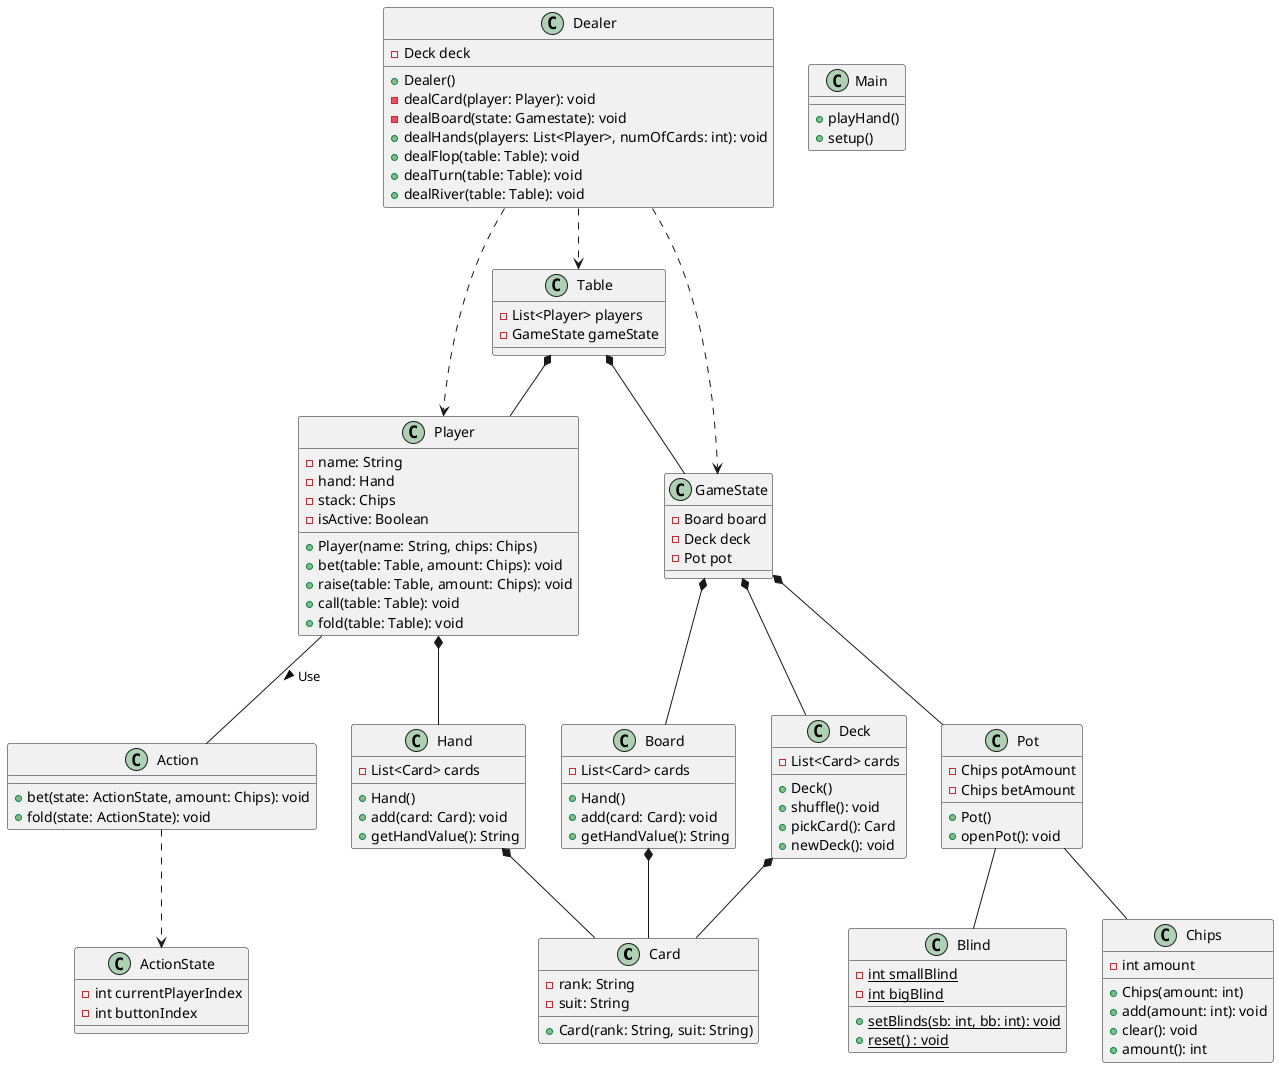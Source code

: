 @startuml uml
class Card {
    - rank: String
    - suit: String
    + Card(rank: String, suit: String)
}
class Deck {
    - List<Card> cards
    + Deck()
    + shuffle(): void
    + pickCard(): Card
    + newDeck(): void
}
class Hand {
    - List<Card> cards
    + Hand()
    + add(card: Card): void
    + getHandValue(): String
}
class Player {
    - name: String
    - hand: Hand
    - stack: Chips
    - isActive: Boolean
    + Player(name: String, chips: Chips)
    + bet(table: Table, amount: Chips): void
    + raise(table: Table, amount: Chips): void
    + call(table: Table): void
    + fold(table: Table): void
}

class Action {
    + bet(state: ActionState, amount: Chips): void
    ' + raise(state: ActionState, amount: Chips): void
    ' + call(state: ActionState): void
    + fold(state: ActionState): void
}

class Dealer {
    - Deck deck
    + Dealer()
    - dealCard(player: Player): void
    - dealBoard(state: Gamestate): void
    + dealHands(players: List<Player>, numOfCards: int): void
    + dealFlop(table: Table): void
    + dealTurn(table: Table): void
    + dealRiver(table: Table): void
}
class Pot {
    - Chips potAmount
    - Chips betAmount
    + Pot()
    + openPot(): void
}
' class Game {
'     - List<Player> players
'     - Dealer dealer
'     - ActionState actionState
'     + setStartingHands(): void
' }
class Board {
    - List<Card> cards
    + Hand()
    + add(card: Card): void
    + getHandValue(): String
}
class Blind {
    {static} - int smallBlind
    {static} - int bigBlind
    {static} + setBlinds(sb: int, bb: int): void
    {static} + reset() : void
}
class Chips {
    - int amount
    + Chips(amount: int)
    + add(amount: int): void
    + clear(): void
    + amount(): int
}

class ActionState{
    - int currentPlayerIndex
    - int buttonIndex
}

class Table {
    - List<Player> players
    - GameState gameState
}

class GameState {
    - Board board
    - Deck deck
    - Pot pot
}

class Main{
    + playHand()
    + setup()

}

' ..>  -> 依存、使用を表す、変数としてもたないが入力として与えられる
' o-- ->左が右を変数としてもち、左が消えても右は消滅しない、aggregation
' *-- -> 左が右を変数としてもち、左が消えると右も消滅する、Composition
Deck *-- Card 
Hand *-- Card
Player -- Action : Use >
Player *-- Hand
Action ..> ActionState
Pot -- Blind
Pot -- Chips
Dealer ..> Table
Dealer ..> Player
Dealer ..> GameState
Board *-- Card
' Dealer *-- Deck
GameState *-- Pot
GameState *-- Board
GameState *-- Deck
Table *-- Player
' Table *-- Dealer
Table *-- GameState

@enduml